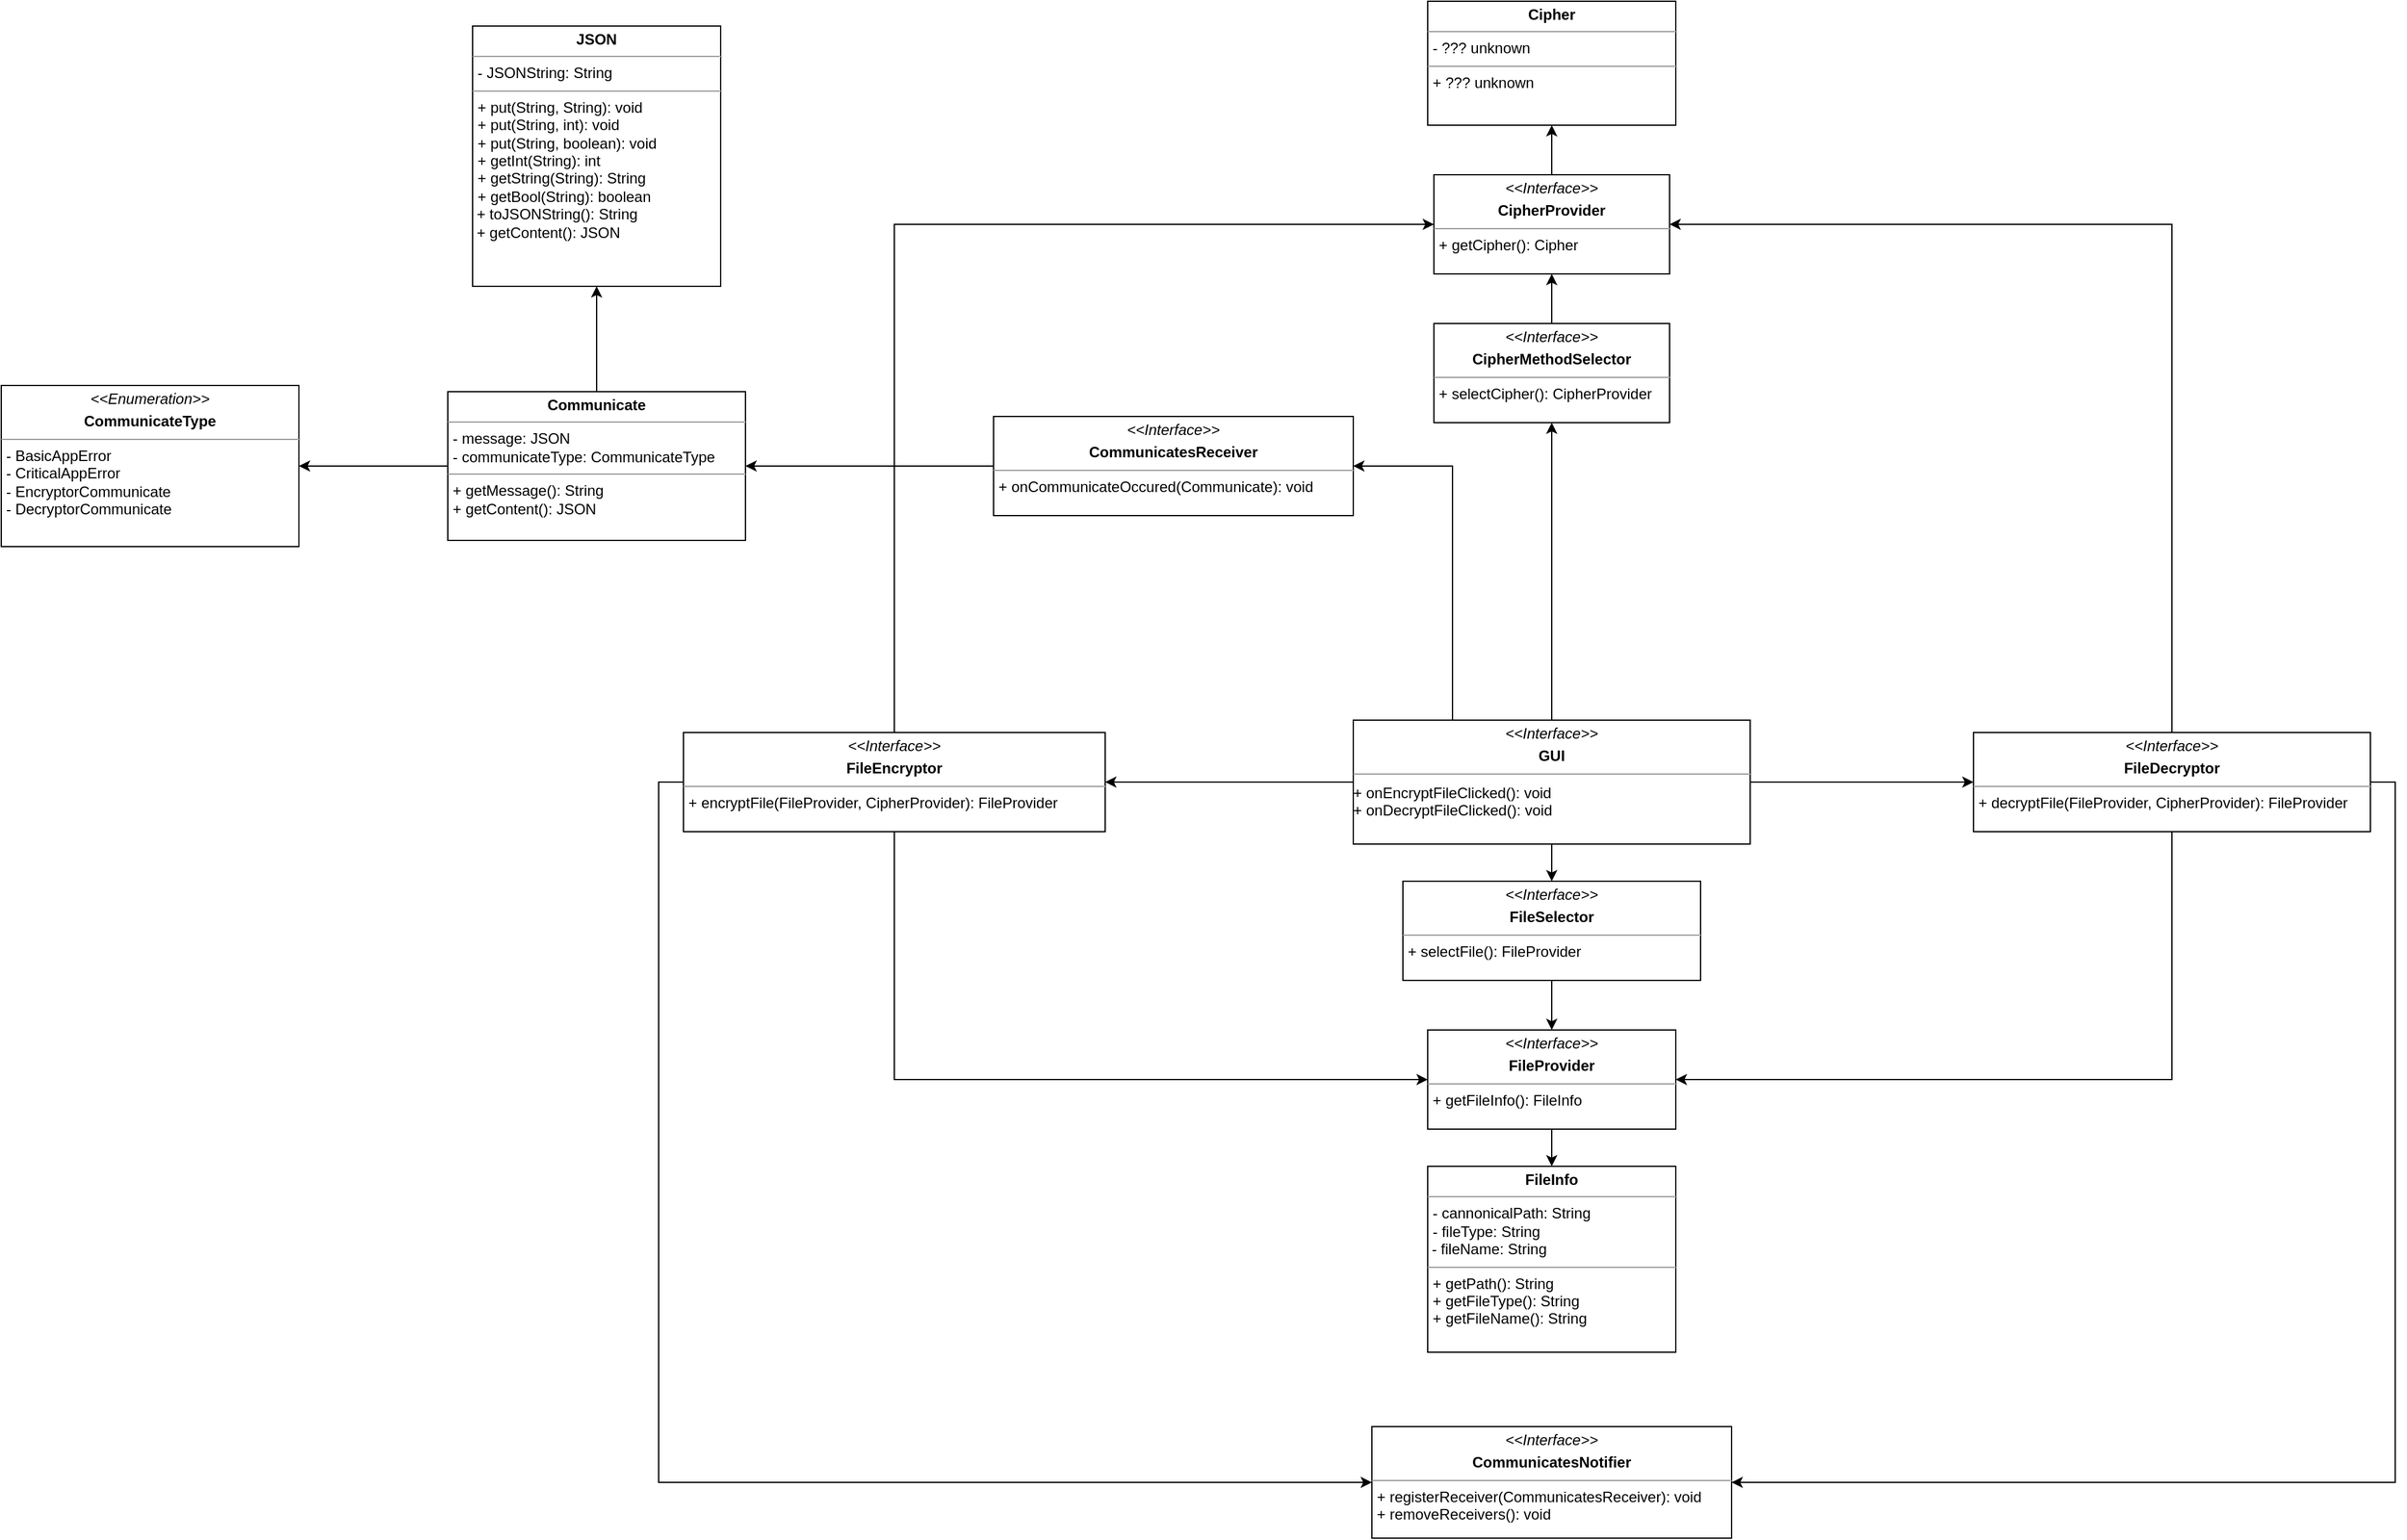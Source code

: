 <mxfile version="23.1.7" type="github">
  <diagram id="C5RBs43oDa-KdzZeNtuy" name="Page-1">
    <mxGraphModel dx="3163" dy="1984" grid="1" gridSize="10" guides="1" tooltips="1" connect="1" arrows="1" fold="1" page="1" pageScale="1" pageWidth="827" pageHeight="1169" math="0" shadow="0">
      <root>
        <mxCell id="WIyWlLk6GJQsqaUBKTNV-0" />
        <mxCell id="WIyWlLk6GJQsqaUBKTNV-1" parent="WIyWlLk6GJQsqaUBKTNV-0" />
        <mxCell id="a96HarnvfZWFyLArVT6r-29" style="edgeStyle=orthogonalEdgeStyle;rounded=0;orthogonalLoop=1;jettySize=auto;html=1;exitX=0.5;exitY=1;exitDx=0;exitDy=0;entryX=0.5;entryY=0;entryDx=0;entryDy=0;" parent="WIyWlLk6GJQsqaUBKTNV-1" source="a96HarnvfZWFyLArVT6r-2" target="a96HarnvfZWFyLArVT6r-22" edge="1">
          <mxGeometry relative="1" as="geometry" />
        </mxCell>
        <mxCell id="a96HarnvfZWFyLArVT6r-2" value="&lt;p style=&quot;margin:0px;margin-top:4px;text-align:center;&quot;&gt;&lt;i&gt;&amp;lt;&amp;lt;Interface&amp;gt;&amp;gt;&lt;/i&gt;&lt;b&gt;&lt;br&gt;&lt;/b&gt;&lt;/p&gt;&lt;p style=&quot;margin:0px;margin-top:4px;text-align:center;&quot;&gt;&lt;b&gt;FileSelector&lt;/b&gt;&lt;br&gt;&lt;/p&gt;&lt;hr size=&quot;1&quot;&gt;&lt;p style=&quot;margin:0px;margin-left:4px;&quot;&gt;+ selectFile(): FileProvider&lt;/p&gt;" style="verticalAlign=top;align=left;overflow=fill;html=1;whiteSpace=wrap;" parent="WIyWlLk6GJQsqaUBKTNV-1" vertex="1">
          <mxGeometry x="260" y="280" width="240" height="80" as="geometry" />
        </mxCell>
        <mxCell id="a96HarnvfZWFyLArVT6r-27" style="edgeStyle=orthogonalEdgeStyle;rounded=0;orthogonalLoop=1;jettySize=auto;html=1;exitX=0.5;exitY=1;exitDx=0;exitDy=0;entryX=0;entryY=0.5;entryDx=0;entryDy=0;" parent="WIyWlLk6GJQsqaUBKTNV-1" source="a96HarnvfZWFyLArVT6r-19" target="a96HarnvfZWFyLArVT6r-22" edge="1">
          <mxGeometry relative="1" as="geometry" />
        </mxCell>
        <mxCell id="xnzlkQ7W8ijQOCLR8_S7-12" style="edgeStyle=orthogonalEdgeStyle;rounded=0;orthogonalLoop=1;jettySize=auto;html=1;exitX=0.5;exitY=0;exitDx=0;exitDy=0;entryX=0;entryY=0.5;entryDx=0;entryDy=0;" edge="1" parent="WIyWlLk6GJQsqaUBKTNV-1" source="a96HarnvfZWFyLArVT6r-19" target="a96HarnvfZWFyLArVT6r-23">
          <mxGeometry relative="1" as="geometry" />
        </mxCell>
        <mxCell id="xnzlkQ7W8ijQOCLR8_S7-18" style="edgeStyle=orthogonalEdgeStyle;rounded=0;orthogonalLoop=1;jettySize=auto;html=1;exitX=0;exitY=0.5;exitDx=0;exitDy=0;entryX=0;entryY=0.5;entryDx=0;entryDy=0;" edge="1" parent="WIyWlLk6GJQsqaUBKTNV-1" source="a96HarnvfZWFyLArVT6r-19" target="a96HarnvfZWFyLArVT6r-55">
          <mxGeometry relative="1" as="geometry" />
        </mxCell>
        <mxCell id="a96HarnvfZWFyLArVT6r-19" value="&lt;p style=&quot;margin:0px;margin-top:4px;text-align:center;&quot;&gt;&lt;i&gt;&amp;lt;&amp;lt;Interface&amp;gt;&amp;gt;&lt;/i&gt;&lt;b&gt;&lt;br&gt;&lt;/b&gt;&lt;/p&gt;&lt;p style=&quot;margin:0px;margin-top:4px;text-align:center;&quot;&gt;&lt;b&gt;FileEncryptor&lt;/b&gt;&lt;/p&gt;&lt;hr size=&quot;1&quot;&gt;&lt;p style=&quot;margin:0px;margin-left:4px;&quot;&gt;+ encryptFile(FileProvider, CipherProvider): FileProvider&lt;/p&gt;" style="verticalAlign=top;align=left;overflow=fill;html=1;whiteSpace=wrap;" parent="WIyWlLk6GJQsqaUBKTNV-1" vertex="1">
          <mxGeometry x="-320" y="160" width="340" height="80" as="geometry" />
        </mxCell>
        <mxCell id="a96HarnvfZWFyLArVT6r-26" style="edgeStyle=orthogonalEdgeStyle;rounded=0;orthogonalLoop=1;jettySize=auto;html=1;exitX=0.5;exitY=1;exitDx=0;exitDy=0;entryX=1;entryY=0.5;entryDx=0;entryDy=0;" parent="WIyWlLk6GJQsqaUBKTNV-1" source="a96HarnvfZWFyLArVT6r-20" target="a96HarnvfZWFyLArVT6r-22" edge="1">
          <mxGeometry relative="1" as="geometry" />
        </mxCell>
        <mxCell id="xnzlkQ7W8ijQOCLR8_S7-13" style="edgeStyle=orthogonalEdgeStyle;rounded=0;orthogonalLoop=1;jettySize=auto;html=1;exitX=0.5;exitY=0;exitDx=0;exitDy=0;entryX=1;entryY=0.5;entryDx=0;entryDy=0;" edge="1" parent="WIyWlLk6GJQsqaUBKTNV-1" source="a96HarnvfZWFyLArVT6r-20" target="a96HarnvfZWFyLArVT6r-23">
          <mxGeometry relative="1" as="geometry" />
        </mxCell>
        <mxCell id="xnzlkQ7W8ijQOCLR8_S7-17" style="edgeStyle=orthogonalEdgeStyle;rounded=0;orthogonalLoop=1;jettySize=auto;html=1;exitX=1;exitY=0.5;exitDx=0;exitDy=0;entryX=1;entryY=0.5;entryDx=0;entryDy=0;" edge="1" parent="WIyWlLk6GJQsqaUBKTNV-1" source="a96HarnvfZWFyLArVT6r-20" target="a96HarnvfZWFyLArVT6r-55">
          <mxGeometry relative="1" as="geometry" />
        </mxCell>
        <mxCell id="a96HarnvfZWFyLArVT6r-20" value="&lt;p style=&quot;margin:0px;margin-top:4px;text-align:center;&quot;&gt;&lt;i&gt;&amp;lt;&amp;lt;Interface&amp;gt;&amp;gt;&lt;/i&gt;&lt;b&gt;&lt;br&gt;&lt;/b&gt;&lt;/p&gt;&lt;p style=&quot;margin:0px;margin-top:4px;text-align:center;&quot;&gt;&lt;b&gt;FileDecryptor&lt;/b&gt;&lt;/p&gt;&lt;hr size=&quot;1&quot;&gt;&lt;p style=&quot;margin:0px;margin-left:4px;&quot;&gt;+ decryptFile(FileProvider, CipherProvider): FileProvider&lt;/p&gt;" style="verticalAlign=top;align=left;overflow=fill;html=1;whiteSpace=wrap;" parent="WIyWlLk6GJQsqaUBKTNV-1" vertex="1">
          <mxGeometry x="720" y="160" width="320" height="80" as="geometry" />
        </mxCell>
        <mxCell id="xnzlkQ7W8ijQOCLR8_S7-1" style="edgeStyle=orthogonalEdgeStyle;rounded=0;orthogonalLoop=1;jettySize=auto;html=1;exitX=0.5;exitY=0;exitDx=0;exitDy=0;entryX=0.5;entryY=1;entryDx=0;entryDy=0;" edge="1" parent="WIyWlLk6GJQsqaUBKTNV-1" source="a96HarnvfZWFyLArVT6r-21" target="a96HarnvfZWFyLArVT6r-23">
          <mxGeometry relative="1" as="geometry" />
        </mxCell>
        <mxCell id="a96HarnvfZWFyLArVT6r-21" value="&lt;p style=&quot;margin:0px;margin-top:4px;text-align:center;&quot;&gt;&lt;i&gt;&amp;lt;&amp;lt;Interface&amp;gt;&amp;gt;&lt;/i&gt;&lt;b&gt;&lt;br&gt;&lt;/b&gt;&lt;/p&gt;&lt;p style=&quot;margin:0px;margin-top:4px;text-align:center;&quot;&gt;&lt;b&gt;CipherMethodSelector&lt;/b&gt;&lt;br&gt;&lt;/p&gt;&lt;hr size=&quot;1&quot;&gt;&lt;p style=&quot;margin:0px;margin-left:4px;&quot;&gt;+ selectCipher(): CipherProvider&lt;br&gt;&lt;/p&gt;" style="verticalAlign=top;align=left;overflow=fill;html=1;whiteSpace=wrap;" parent="WIyWlLk6GJQsqaUBKTNV-1" vertex="1">
          <mxGeometry x="285" y="-170" width="190" height="80" as="geometry" />
        </mxCell>
        <mxCell id="a96HarnvfZWFyLArVT6r-32" style="edgeStyle=orthogonalEdgeStyle;rounded=0;orthogonalLoop=1;jettySize=auto;html=1;exitX=0.5;exitY=1;exitDx=0;exitDy=0;" parent="WIyWlLk6GJQsqaUBKTNV-1" source="a96HarnvfZWFyLArVT6r-22" target="a96HarnvfZWFyLArVT6r-25" edge="1">
          <mxGeometry relative="1" as="geometry" />
        </mxCell>
        <mxCell id="a96HarnvfZWFyLArVT6r-22" value="&lt;p style=&quot;margin:0px;margin-top:4px;text-align:center;&quot;&gt;&lt;i&gt;&amp;lt;&amp;lt;Interface&amp;gt;&amp;gt;&lt;/i&gt;&lt;b&gt;&lt;br&gt;&lt;/b&gt;&lt;/p&gt;&lt;p style=&quot;margin:0px;margin-top:4px;text-align:center;&quot;&gt;&lt;b&gt;FileProvider&lt;/b&gt;&lt;br&gt;&lt;/p&gt;&lt;hr size=&quot;1&quot;&gt;&lt;p style=&quot;margin:0px;margin-left:4px;&quot;&gt;+ getFileInfo(): FileInfo&lt;/p&gt;" style="verticalAlign=top;align=left;overflow=fill;html=1;whiteSpace=wrap;" parent="WIyWlLk6GJQsqaUBKTNV-1" vertex="1">
          <mxGeometry x="280" y="400" width="200" height="80" as="geometry" />
        </mxCell>
        <mxCell id="xnzlkQ7W8ijQOCLR8_S7-15" style="edgeStyle=orthogonalEdgeStyle;rounded=0;orthogonalLoop=1;jettySize=auto;html=1;exitX=0.5;exitY=0;exitDx=0;exitDy=0;entryX=0.5;entryY=1;entryDx=0;entryDy=0;" edge="1" parent="WIyWlLk6GJQsqaUBKTNV-1" source="a96HarnvfZWFyLArVT6r-23" target="xnzlkQ7W8ijQOCLR8_S7-14">
          <mxGeometry relative="1" as="geometry" />
        </mxCell>
        <mxCell id="a96HarnvfZWFyLArVT6r-23" value="&lt;p style=&quot;margin:0px;margin-top:4px;text-align:center;&quot;&gt;&lt;i&gt;&amp;lt;&amp;lt;Interface&amp;gt;&amp;gt;&lt;/i&gt;&lt;b&gt;&lt;br&gt;&lt;/b&gt;&lt;/p&gt;&lt;p style=&quot;margin:0px;margin-top:4px;text-align:center;&quot;&gt;&lt;b&gt;CipherProvider&lt;/b&gt;&lt;br&gt;&lt;/p&gt;&lt;hr size=&quot;1&quot;&gt;&lt;p style=&quot;margin:0px;margin-left:4px;&quot;&gt;+ getCipher(): Cipher&lt;br&gt;&lt;br&gt;&lt;/p&gt;" style="verticalAlign=top;align=left;overflow=fill;html=1;whiteSpace=wrap;" parent="WIyWlLk6GJQsqaUBKTNV-1" vertex="1">
          <mxGeometry x="285" y="-290" width="190" height="80" as="geometry" />
        </mxCell>
        <mxCell id="a96HarnvfZWFyLArVT6r-25" value="&lt;p style=&quot;margin:0px;margin-top:4px;text-align:center;&quot;&gt;&lt;b&gt;FileInfo&lt;/b&gt;&lt;/p&gt;&lt;hr size=&quot;1&quot;&gt;&lt;p style=&quot;margin:0px;margin-left:4px;&quot;&gt;- cannonicalPath: String&lt;/p&gt;&lt;p style=&quot;margin:0px;margin-left:4px;&quot;&gt;- fileType: String&lt;br&gt;&lt;/p&gt;&amp;nbsp;- fileName: String&lt;br&gt;&lt;hr size=&quot;1&quot;&gt;&lt;p style=&quot;margin:0px;margin-left:4px;&quot;&gt;+ getPath(): String&lt;/p&gt;&lt;p style=&quot;margin:0px;margin-left:4px;&quot;&gt;+ getFileType(): String&lt;/p&gt;&lt;p style=&quot;margin:0px;margin-left:4px;&quot;&gt;+ getFileName(): String&lt;br&gt;&lt;/p&gt;" style="verticalAlign=top;align=left;overflow=fill;html=1;whiteSpace=wrap;" parent="WIyWlLk6GJQsqaUBKTNV-1" vertex="1">
          <mxGeometry x="280" y="510" width="200" height="150" as="geometry" />
        </mxCell>
        <mxCell id="a96HarnvfZWFyLArVT6r-50" style="edgeStyle=orthogonalEdgeStyle;rounded=0;orthogonalLoop=1;jettySize=auto;html=1;entryX=1;entryY=0.5;entryDx=0;entryDy=0;" parent="WIyWlLk6GJQsqaUBKTNV-1" source="a96HarnvfZWFyLArVT6r-40" target="a96HarnvfZWFyLArVT6r-45" edge="1">
          <mxGeometry relative="1" as="geometry" />
        </mxCell>
        <mxCell id="a96HarnvfZWFyLArVT6r-51" style="edgeStyle=orthogonalEdgeStyle;rounded=0;orthogonalLoop=1;jettySize=auto;html=1;exitX=0.5;exitY=0;exitDx=0;exitDy=0;entryX=0.5;entryY=1;entryDx=0;entryDy=0;" parent="WIyWlLk6GJQsqaUBKTNV-1" source="a96HarnvfZWFyLArVT6r-40" target="a96HarnvfZWFyLArVT6r-41" edge="1">
          <mxGeometry relative="1" as="geometry" />
        </mxCell>
        <mxCell id="a96HarnvfZWFyLArVT6r-40" value="&lt;p style=&quot;margin:0px;margin-top:4px;text-align:center;&quot;&gt;&lt;b&gt;Communicate&lt;/b&gt;&lt;/p&gt;&lt;hr size=&quot;1&quot;&gt;&lt;p style=&quot;margin:0px;margin-left:4px;&quot;&gt;- message: JSON&lt;/p&gt;&lt;p style=&quot;margin:0px;margin-left:4px;&quot;&gt;- communicateType: CommunicateType&lt;br&gt;&lt;/p&gt;&lt;hr size=&quot;1&quot;&gt;&lt;p style=&quot;margin:0px;margin-left:4px;&quot;&gt;+ getMessage(): String&lt;/p&gt;&lt;p style=&quot;margin:0px;margin-left:4px;&quot;&gt;+ getContent(): JSON&lt;br&gt;&lt;/p&gt;" style="verticalAlign=top;align=left;overflow=fill;html=1;whiteSpace=wrap;" parent="WIyWlLk6GJQsqaUBKTNV-1" vertex="1">
          <mxGeometry x="-510" y="-115" width="240" height="120" as="geometry" />
        </mxCell>
        <mxCell id="a96HarnvfZWFyLArVT6r-41" value="&lt;p style=&quot;margin:0px;margin-top:4px;text-align:center;&quot;&gt;&lt;b&gt;JSON&lt;/b&gt;&lt;/p&gt;&lt;hr size=&quot;1&quot;&gt;&lt;p style=&quot;margin:0px;margin-left:4px;&quot;&gt;- JSONString: String&lt;br&gt;&lt;/p&gt;&lt;hr size=&quot;1&quot;&gt;&lt;p style=&quot;margin:0px;margin-left:4px;&quot;&gt;+ put(String, String): void&lt;/p&gt;&lt;p style=&quot;margin:0px;margin-left:4px;&quot;&gt;+ put(String, int): void&lt;/p&gt;&lt;p style=&quot;margin:0px;margin-left:4px;&quot;&gt;+ put(String, boolean): void&lt;/p&gt;&lt;p style=&quot;margin:0px;margin-left:4px;&quot;&gt;+ getInt(String): int&lt;/p&gt;&lt;p style=&quot;margin:0px;margin-left:4px;&quot;&gt;+ getString(String): String&lt;/p&gt;&lt;p style=&quot;margin:0px;margin-left:4px;&quot;&gt;+ getBool(String): boolean&lt;/p&gt;&amp;nbsp;+ toJSONString(): String&lt;br&gt;&amp;nbsp;+ getContent(): JSON" style="verticalAlign=top;align=left;overflow=fill;html=1;whiteSpace=wrap;" parent="WIyWlLk6GJQsqaUBKTNV-1" vertex="1">
          <mxGeometry x="-490" y="-410" width="200" height="210" as="geometry" />
        </mxCell>
        <mxCell id="a96HarnvfZWFyLArVT6r-45" value="&lt;p style=&quot;margin:0px;margin-top:4px;text-align:center;&quot;&gt;&lt;i&gt;&amp;lt;&amp;lt;Enumeration&amp;gt;&amp;gt;&lt;/i&gt;&lt;b&gt;&lt;br&gt;&lt;/b&gt;&lt;/p&gt;&lt;p style=&quot;margin:0px;margin-top:4px;text-align:center;&quot;&gt;&lt;b&gt;CommunicateType&lt;/b&gt;&lt;br&gt;&lt;/p&gt;&lt;hr size=&quot;1&quot;&gt;&lt;p style=&quot;margin:0px;margin-left:4px;&quot;&gt;- BasicAppError&lt;/p&gt;&lt;p style=&quot;margin:0px;margin-left:4px;&quot;&gt;- CriticalAppError&lt;/p&gt;&lt;p style=&quot;margin:0px;margin-left:4px;&quot;&gt;- EncryptorCommunicate&lt;/p&gt;&lt;p style=&quot;margin:0px;margin-left:4px;&quot;&gt;- DecryptorCommunicate&lt;br&gt;&lt;/p&gt;" style="verticalAlign=top;align=left;overflow=fill;html=1;whiteSpace=wrap;" parent="WIyWlLk6GJQsqaUBKTNV-1" vertex="1">
          <mxGeometry x="-870" y="-120" width="240" height="130" as="geometry" />
        </mxCell>
        <mxCell id="xnzlkQ7W8ijQOCLR8_S7-16" style="edgeStyle=orthogonalEdgeStyle;rounded=0;orthogonalLoop=1;jettySize=auto;html=1;exitX=0;exitY=0.5;exitDx=0;exitDy=0;entryX=1;entryY=0.5;entryDx=0;entryDy=0;" edge="1" parent="WIyWlLk6GJQsqaUBKTNV-1" source="a96HarnvfZWFyLArVT6r-54" target="a96HarnvfZWFyLArVT6r-40">
          <mxGeometry relative="1" as="geometry" />
        </mxCell>
        <mxCell id="a96HarnvfZWFyLArVT6r-54" value="&lt;p style=&quot;margin:0px;margin-top:4px;text-align:center;&quot;&gt;&lt;i&gt;&amp;lt;&amp;lt;Interface&amp;gt;&amp;gt;&lt;/i&gt;&lt;b&gt;&lt;br&gt;&lt;/b&gt;&lt;/p&gt;&lt;p style=&quot;margin:0px;margin-top:4px;text-align:center;&quot;&gt;&lt;/p&gt;&lt;p style=&quot;margin:0px;margin-top:4px;text-align:center;&quot;&gt;&lt;b&gt;CommunicatesReceiver&lt;/b&gt;&lt;/p&gt;&lt;hr size=&quot;1&quot;&gt;&lt;p style=&quot;margin:0px;margin-left:4px;&quot;&gt;+ onCommunicateOccured(Communicate): void&lt;/p&gt;" style="verticalAlign=top;align=left;overflow=fill;html=1;whiteSpace=wrap;" parent="WIyWlLk6GJQsqaUBKTNV-1" vertex="1">
          <mxGeometry x="-70" y="-95" width="290" height="80" as="geometry" />
        </mxCell>
        <mxCell id="a96HarnvfZWFyLArVT6r-55" value="&lt;p style=&quot;margin:0px;margin-top:4px;text-align:center;&quot;&gt;&lt;i&gt;&amp;lt;&amp;lt;Interface&amp;gt;&amp;gt;&lt;/i&gt;&lt;b&gt;&lt;br&gt;&lt;/b&gt;&lt;/p&gt;&lt;p style=&quot;margin:0px;margin-top:4px;text-align:center;&quot;&gt;&lt;/p&gt;&lt;p style=&quot;margin:0px;margin-top:4px;text-align:center;&quot;&gt;&lt;b&gt;CommunicatesNotifier&lt;/b&gt;&lt;/p&gt;&lt;hr size=&quot;1&quot;&gt;&lt;p style=&quot;margin:0px;margin-left:4px;&quot;&gt;+ registerReceiver(CommunicatesReceiver): void&lt;/p&gt;&lt;p style=&quot;margin:0px;margin-left:4px;&quot;&gt;+ removeReceivers(): void&lt;br&gt;&lt;/p&gt;" style="verticalAlign=top;align=left;overflow=fill;html=1;whiteSpace=wrap;" parent="WIyWlLk6GJQsqaUBKTNV-1" vertex="1">
          <mxGeometry x="235" y="720" width="290" height="90" as="geometry" />
        </mxCell>
        <mxCell id="a96HarnvfZWFyLArVT6r-59" style="edgeStyle=orthogonalEdgeStyle;rounded=0;orthogonalLoop=1;jettySize=auto;html=1;exitX=0.25;exitY=0;exitDx=0;exitDy=0;entryX=1;entryY=0.5;entryDx=0;entryDy=0;" parent="WIyWlLk6GJQsqaUBKTNV-1" source="a96HarnvfZWFyLArVT6r-58" target="a96HarnvfZWFyLArVT6r-54" edge="1">
          <mxGeometry relative="1" as="geometry" />
        </mxCell>
        <mxCell id="a96HarnvfZWFyLArVT6r-60" style="edgeStyle=orthogonalEdgeStyle;rounded=0;orthogonalLoop=1;jettySize=auto;html=1;exitX=0.5;exitY=1;exitDx=0;exitDy=0;" parent="WIyWlLk6GJQsqaUBKTNV-1" source="a96HarnvfZWFyLArVT6r-58" target="a96HarnvfZWFyLArVT6r-2" edge="1">
          <mxGeometry relative="1" as="geometry" />
        </mxCell>
        <mxCell id="a96HarnvfZWFyLArVT6r-61" style="edgeStyle=orthogonalEdgeStyle;rounded=0;orthogonalLoop=1;jettySize=auto;html=1;exitX=1;exitY=0.5;exitDx=0;exitDy=0;" parent="WIyWlLk6GJQsqaUBKTNV-1" source="a96HarnvfZWFyLArVT6r-58" target="a96HarnvfZWFyLArVT6r-20" edge="1">
          <mxGeometry relative="1" as="geometry" />
        </mxCell>
        <mxCell id="a96HarnvfZWFyLArVT6r-62" style="edgeStyle=orthogonalEdgeStyle;rounded=0;orthogonalLoop=1;jettySize=auto;html=1;exitX=0;exitY=0.5;exitDx=0;exitDy=0;entryX=1;entryY=0.5;entryDx=0;entryDy=0;" parent="WIyWlLk6GJQsqaUBKTNV-1" source="a96HarnvfZWFyLArVT6r-58" target="a96HarnvfZWFyLArVT6r-19" edge="1">
          <mxGeometry relative="1" as="geometry" />
        </mxCell>
        <mxCell id="a96HarnvfZWFyLArVT6r-58" value="&lt;p style=&quot;margin:0px;margin-top:4px;text-align:center;&quot;&gt;&lt;i&gt;&amp;lt;&amp;lt;Interface&amp;gt;&amp;gt;&lt;/i&gt;&lt;b&gt;&lt;br&gt;&lt;/b&gt;&lt;/p&gt;&lt;p style=&quot;margin:0px;margin-top:4px;text-align:center;&quot;&gt;&lt;/p&gt;&lt;p style=&quot;margin:0px;margin-top:4px;text-align:center;&quot;&gt;&lt;b&gt;GUI&lt;/b&gt;&lt;br&gt;&lt;/p&gt;&lt;hr size=&quot;1&quot;&gt;&lt;div style=&quot;height:2px;&quot;&gt;&lt;/div&gt;&lt;div style=&quot;height:2px;&quot;&gt;+ onEncryptFileClicked(): void&lt;br&gt;+ onDecryptFileClicked(): void&lt;br&gt;&lt;/div&gt;" style="verticalAlign=top;align=left;overflow=fill;html=1;whiteSpace=wrap;" parent="WIyWlLk6GJQsqaUBKTNV-1" vertex="1">
          <mxGeometry x="220" y="150" width="320" height="100" as="geometry" />
        </mxCell>
        <mxCell id="xnzlkQ7W8ijQOCLR8_S7-10" style="edgeStyle=orthogonalEdgeStyle;rounded=0;orthogonalLoop=1;jettySize=auto;html=1;exitX=0.5;exitY=0;exitDx=0;exitDy=0;entryX=0.5;entryY=1;entryDx=0;entryDy=0;" edge="1" parent="WIyWlLk6GJQsqaUBKTNV-1" source="a96HarnvfZWFyLArVT6r-58" target="a96HarnvfZWFyLArVT6r-21">
          <mxGeometry relative="1" as="geometry" />
        </mxCell>
        <mxCell id="xnzlkQ7W8ijQOCLR8_S7-14" value="&lt;p style=&quot;margin:0px;margin-top:4px;text-align:center;&quot;&gt;&lt;b&gt;Cipher&lt;/b&gt;&lt;/p&gt;&lt;hr size=&quot;1&quot;&gt;&lt;p style=&quot;margin:0px;margin-left:4px;&quot;&gt;- ??? unknown&lt;br&gt;&lt;/p&gt;&lt;hr size=&quot;1&quot;&gt;&lt;p style=&quot;margin:0px;margin-left:4px;&quot;&gt;+ ??? unknown&lt;br&gt;&lt;/p&gt;" style="verticalAlign=top;align=left;overflow=fill;html=1;whiteSpace=wrap;" vertex="1" parent="WIyWlLk6GJQsqaUBKTNV-1">
          <mxGeometry x="280" y="-430" width="200" height="100" as="geometry" />
        </mxCell>
      </root>
    </mxGraphModel>
  </diagram>
</mxfile>
